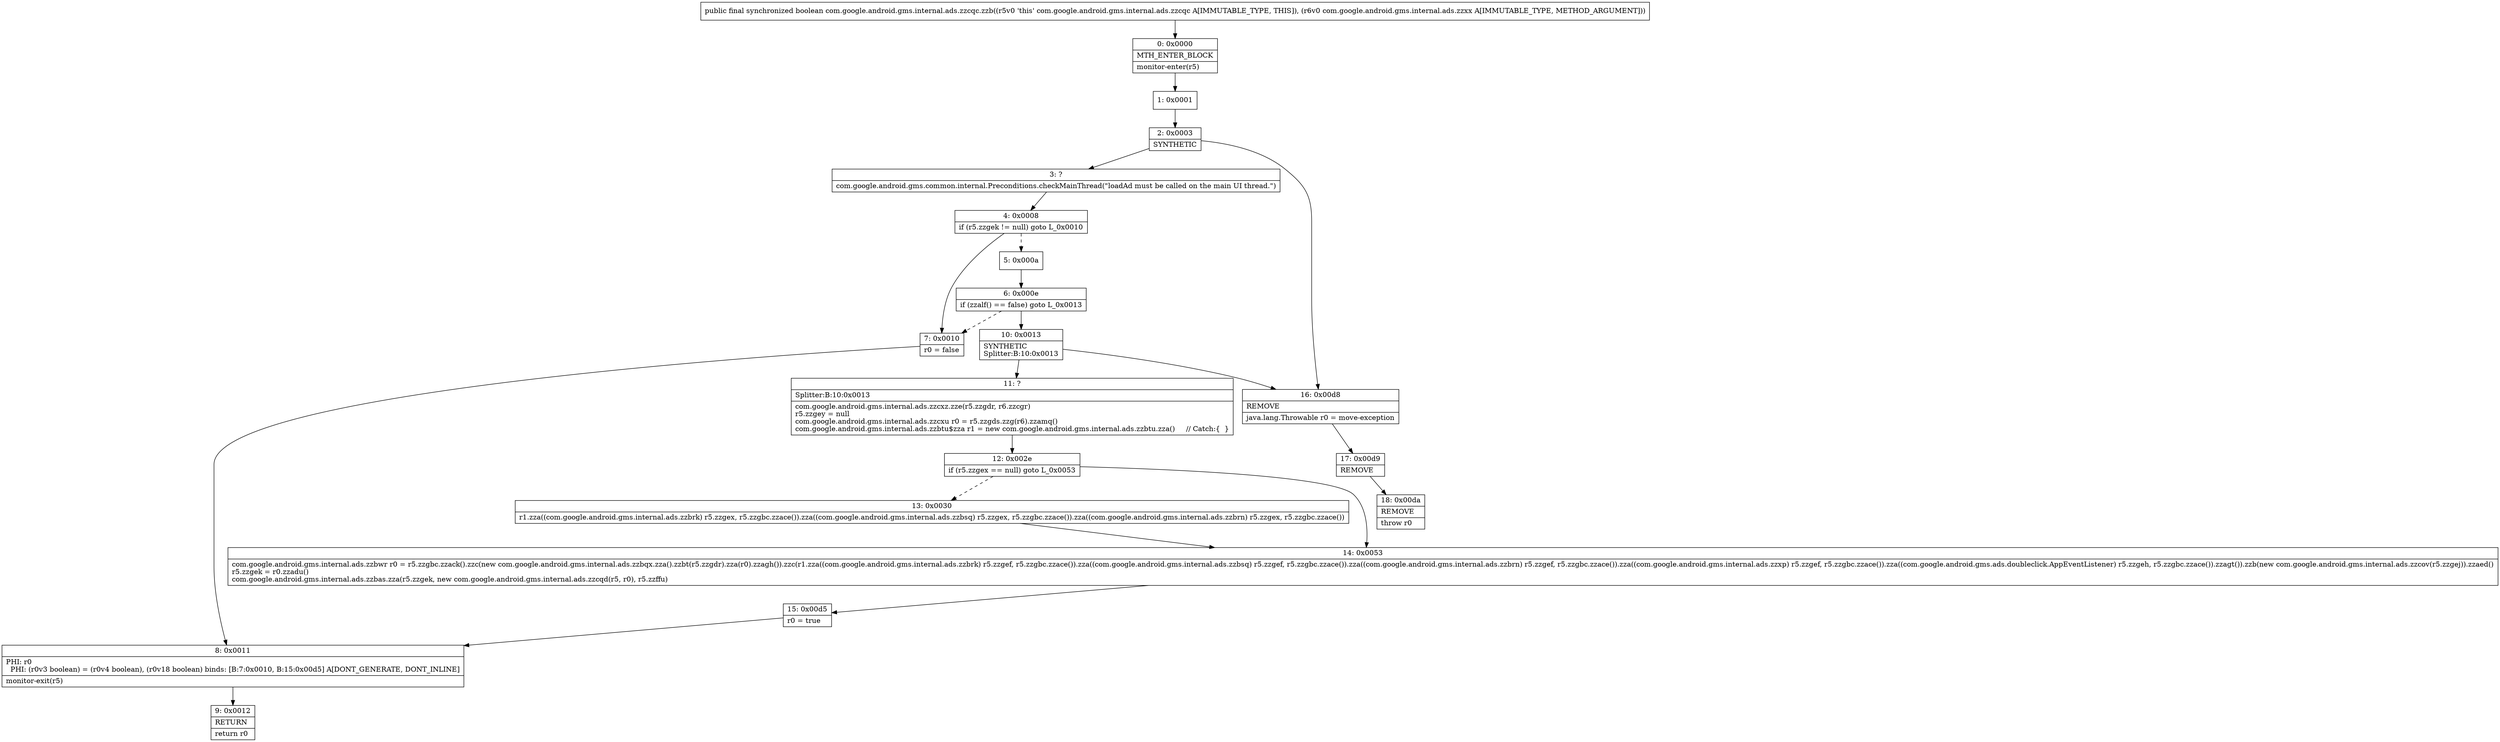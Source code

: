 digraph "CFG forcom.google.android.gms.internal.ads.zzcqc.zzb(Lcom\/google\/android\/gms\/internal\/ads\/zzxx;)Z" {
Node_0 [shape=record,label="{0\:\ 0x0000|MTH_ENTER_BLOCK\l|monitor\-enter(r5)\l}"];
Node_1 [shape=record,label="{1\:\ 0x0001}"];
Node_2 [shape=record,label="{2\:\ 0x0003|SYNTHETIC\l}"];
Node_3 [shape=record,label="{3\:\ ?|com.google.android.gms.common.internal.Preconditions.checkMainThread(\"loadAd must be called on the main UI thread.\")\l}"];
Node_4 [shape=record,label="{4\:\ 0x0008|if (r5.zzgek != null) goto L_0x0010\l}"];
Node_5 [shape=record,label="{5\:\ 0x000a}"];
Node_6 [shape=record,label="{6\:\ 0x000e|if (zzalf() == false) goto L_0x0013\l}"];
Node_7 [shape=record,label="{7\:\ 0x0010|r0 = false\l}"];
Node_8 [shape=record,label="{8\:\ 0x0011|PHI: r0 \l  PHI: (r0v3 boolean) = (r0v4 boolean), (r0v18 boolean) binds: [B:7:0x0010, B:15:0x00d5] A[DONT_GENERATE, DONT_INLINE]\l|monitor\-exit(r5)\l}"];
Node_9 [shape=record,label="{9\:\ 0x0012|RETURN\l|return r0\l}"];
Node_10 [shape=record,label="{10\:\ 0x0013|SYNTHETIC\lSplitter:B:10:0x0013\l}"];
Node_11 [shape=record,label="{11\:\ ?|Splitter:B:10:0x0013\l|com.google.android.gms.internal.ads.zzcxz.zze(r5.zzgdr, r6.zzcgr)\lr5.zzgey = null\lcom.google.android.gms.internal.ads.zzcxu r0 = r5.zzgds.zzg(r6).zzamq()\lcom.google.android.gms.internal.ads.zzbtu$zza r1 = new com.google.android.gms.internal.ads.zzbtu.zza()     \/\/ Catch:\{  \}\l}"];
Node_12 [shape=record,label="{12\:\ 0x002e|if (r5.zzgex == null) goto L_0x0053\l}"];
Node_13 [shape=record,label="{13\:\ 0x0030|r1.zza((com.google.android.gms.internal.ads.zzbrk) r5.zzgex, r5.zzgbc.zzace()).zza((com.google.android.gms.internal.ads.zzbsq) r5.zzgex, r5.zzgbc.zzace()).zza((com.google.android.gms.internal.ads.zzbrn) r5.zzgex, r5.zzgbc.zzace())\l}"];
Node_14 [shape=record,label="{14\:\ 0x0053|com.google.android.gms.internal.ads.zzbwr r0 = r5.zzgbc.zzack().zzc(new com.google.android.gms.internal.ads.zzbqx.zza().zzbt(r5.zzgdr).zza(r0).zzagh()).zzc(r1.zza((com.google.android.gms.internal.ads.zzbrk) r5.zzgef, r5.zzgbc.zzace()).zza((com.google.android.gms.internal.ads.zzbsq) r5.zzgef, r5.zzgbc.zzace()).zza((com.google.android.gms.internal.ads.zzbrn) r5.zzgef, r5.zzgbc.zzace()).zza((com.google.android.gms.internal.ads.zzxp) r5.zzgef, r5.zzgbc.zzace()).zza((com.google.android.gms.ads.doubleclick.AppEventListener) r5.zzgeh, r5.zzgbc.zzace()).zzagt()).zzb(new com.google.android.gms.internal.ads.zzcov(r5.zzgej)).zzaed()\lr5.zzgek = r0.zzadu()\lcom.google.android.gms.internal.ads.zzbas.zza(r5.zzgek, new com.google.android.gms.internal.ads.zzcqd(r5, r0), r5.zzffu)\l}"];
Node_15 [shape=record,label="{15\:\ 0x00d5|r0 = true\l}"];
Node_16 [shape=record,label="{16\:\ 0x00d8|REMOVE\l|java.lang.Throwable r0 = move\-exception\l}"];
Node_17 [shape=record,label="{17\:\ 0x00d9|REMOVE\l}"];
Node_18 [shape=record,label="{18\:\ 0x00da|REMOVE\l|throw r0\l}"];
MethodNode[shape=record,label="{public final synchronized boolean com.google.android.gms.internal.ads.zzcqc.zzb((r5v0 'this' com.google.android.gms.internal.ads.zzcqc A[IMMUTABLE_TYPE, THIS]), (r6v0 com.google.android.gms.internal.ads.zzxx A[IMMUTABLE_TYPE, METHOD_ARGUMENT])) }"];
MethodNode -> Node_0;
Node_0 -> Node_1;
Node_1 -> Node_2;
Node_2 -> Node_3;
Node_2 -> Node_16;
Node_3 -> Node_4;
Node_4 -> Node_5[style=dashed];
Node_4 -> Node_7;
Node_5 -> Node_6;
Node_6 -> Node_7[style=dashed];
Node_6 -> Node_10;
Node_7 -> Node_8;
Node_8 -> Node_9;
Node_10 -> Node_11;
Node_10 -> Node_16;
Node_11 -> Node_12;
Node_12 -> Node_13[style=dashed];
Node_12 -> Node_14;
Node_13 -> Node_14;
Node_14 -> Node_15;
Node_15 -> Node_8;
Node_16 -> Node_17;
Node_17 -> Node_18;
}

